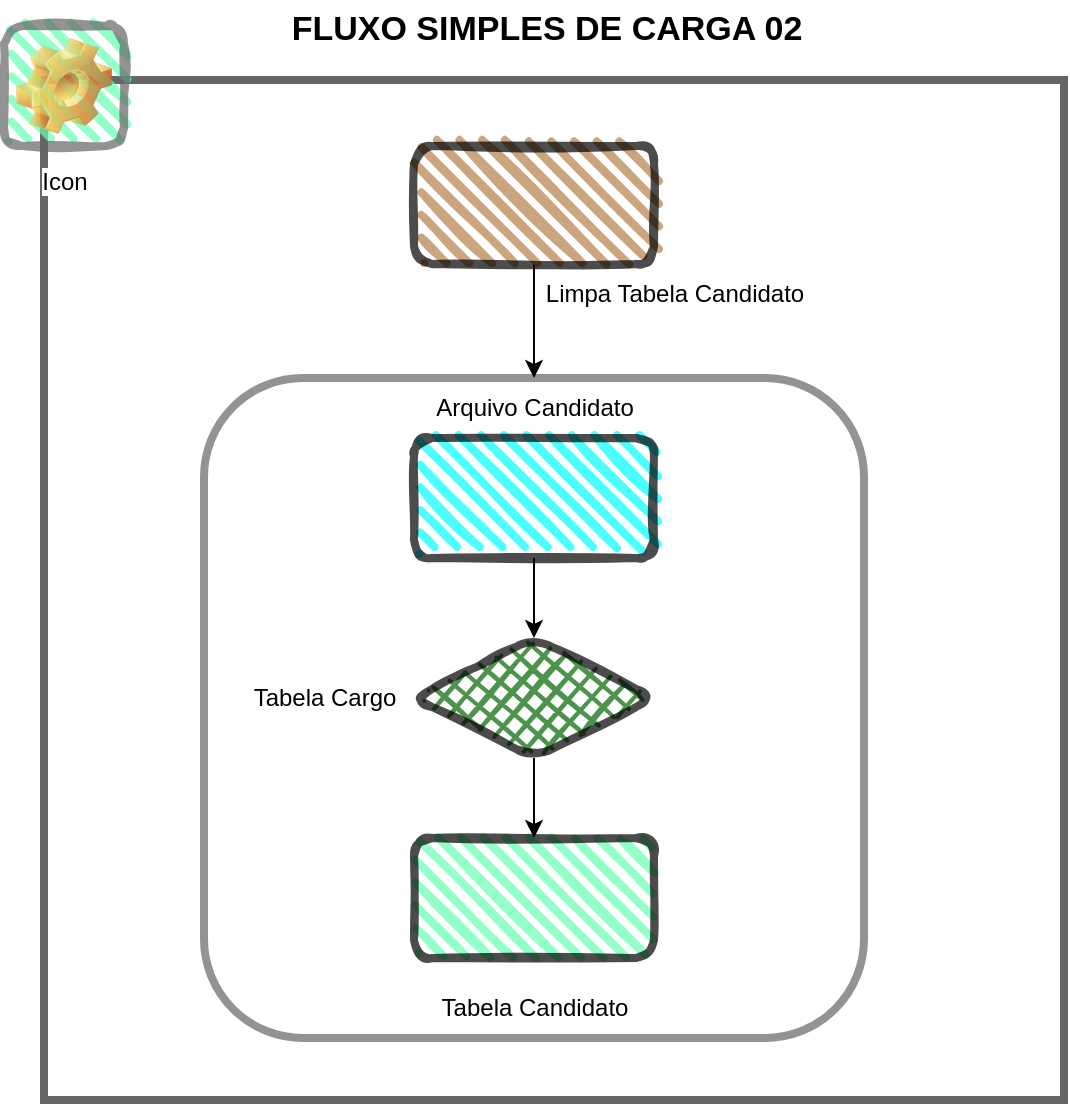 <mxfile version="20.8.3" type="github">
  <diagram name="Page-1" id="c7558073-3199-34d8-9f00-42111426c3f3">
    <mxGraphModel dx="967" dy="603" grid="1" gridSize="10" guides="1" tooltips="1" connect="1" arrows="1" fold="1" page="1" pageScale="1" pageWidth="826" pageHeight="1169" background="none" math="0" shadow="0">
      <root>
        <mxCell id="0" />
        <mxCell id="1" parent="0" />
        <mxCell id="KmuU6-aL0oM5qH1PyW8g-114" value="" style="whiteSpace=wrap;html=1;aspect=fixed;rounded=0;fillWeight=4;hachureGap=8;hachureAngle=45;jiggle=1;curveFitting=0.95;strokeColor=#666666;strokeWidth=4;fillColor=#FFFFFF;" vertex="1" parent="1">
          <mxGeometry x="180" y="60" width="510" height="510" as="geometry" />
        </mxCell>
        <mxCell id="KmuU6-aL0oM5qH1PyW8g-115" value="FLUXO SIMPLES DE CARGA 02" style="text;html=1;align=center;verticalAlign=middle;resizable=0;points=[];autosize=1;strokeColor=none;fillColor=default;strokeWidth=2;fontSize=17;fontStyle=1" vertex="1" parent="1">
          <mxGeometry x="291" y="20" width="280" height="30" as="geometry" />
        </mxCell>
        <mxCell id="KmuU6-aL0oM5qH1PyW8g-110" value="" style="whiteSpace=wrap;html=1;aspect=fixed;rounded=1;opacity=70;strokeWidth=4;strokeColor=#666666;" vertex="1" parent="1">
          <mxGeometry x="260" y="209" width="330" height="330" as="geometry" />
        </mxCell>
        <mxCell id="KmuU6-aL0oM5qH1PyW8g-96" value="" style="edgeStyle=orthogonalEdgeStyle;rounded=0;orthogonalLoop=1;jettySize=auto;html=1;" edge="1" parent="1" source="KmuU6-aL0oM5qH1PyW8g-98" target="KmuU6-aL0oM5qH1PyW8g-99">
          <mxGeometry relative="1" as="geometry" />
        </mxCell>
        <mxCell id="KmuU6-aL0oM5qH1PyW8g-98" value="" style="rhombus;whiteSpace=wrap;html=1;strokeWidth=4;fillWeight=-1;hachureGap=8;fillStyle=cross-hatch;fillColor=#006600;sketch=1;rounded=1;opacity=70;" vertex="1" parent="1">
          <mxGeometry x="365" y="339" width="120" height="60" as="geometry" />
        </mxCell>
        <mxCell id="KmuU6-aL0oM5qH1PyW8g-99" value="" style="rounded=1;whiteSpace=wrap;html=1;strokeWidth=4;fillWeight=4;hachureGap=8;hachureAngle=45;fillColor=#66FFB3;sketch=1;opacity=70;" vertex="1" parent="1">
          <mxGeometry x="365" y="439" width="120" height="60" as="geometry" />
        </mxCell>
        <mxCell id="KmuU6-aL0oM5qH1PyW8g-100" value="" style="edgeStyle=orthogonalEdgeStyle;rounded=0;orthogonalLoop=1;jettySize=auto;html=1;" edge="1" parent="1" source="KmuU6-aL0oM5qH1PyW8g-101" target="KmuU6-aL0oM5qH1PyW8g-98">
          <mxGeometry relative="1" as="geometry" />
        </mxCell>
        <mxCell id="KmuU6-aL0oM5qH1PyW8g-101" value="" style="rounded=1;whiteSpace=wrap;html=1;strokeWidth=4;fillWeight=4;hachureGap=8;hachureAngle=45;fillColor=#00FFFF;sketch=1;opacity=70;" vertex="1" parent="1">
          <mxGeometry x="365" y="239" width="120" height="60" as="geometry" />
        </mxCell>
        <mxCell id="KmuU6-aL0oM5qH1PyW8g-103" value="Tabela Candidato" style="text;html=1;align=center;verticalAlign=middle;resizable=0;points=[];autosize=1;strokeColor=none;fillColor=none;rounded=1;" vertex="1" parent="1">
          <mxGeometry x="365" y="509" width="120" height="30" as="geometry" />
        </mxCell>
        <mxCell id="KmuU6-aL0oM5qH1PyW8g-104" value="Arquivo Candidato" style="text;html=1;align=center;verticalAlign=middle;resizable=0;points=[];autosize=1;strokeColor=none;fillColor=none;rounded=1;" vertex="1" parent="1">
          <mxGeometry x="365" y="209" width="120" height="30" as="geometry" />
        </mxCell>
        <mxCell id="KmuU6-aL0oM5qH1PyW8g-105" value="Tabela Cargo" style="text;html=1;align=center;verticalAlign=middle;resizable=0;points=[];autosize=1;strokeColor=none;fillColor=none;rounded=1;" vertex="1" parent="1">
          <mxGeometry x="275" y="354" width="90" height="30" as="geometry" />
        </mxCell>
        <mxCell id="KmuU6-aL0oM5qH1PyW8g-113" style="edgeStyle=orthogonalEdgeStyle;rounded=0;orthogonalLoop=1;jettySize=auto;html=1;" edge="1" parent="1" source="KmuU6-aL0oM5qH1PyW8g-111" target="KmuU6-aL0oM5qH1PyW8g-104">
          <mxGeometry relative="1" as="geometry" />
        </mxCell>
        <mxCell id="KmuU6-aL0oM5qH1PyW8g-111" value="" style="rounded=1;whiteSpace=wrap;html=1;gradientColor=none;sketch=1;curveFitting=0.95;jiggle=1;fillColor=#B57F48;strokeWidth=4;opacity=70;shadow=0;glass=0;perimeterSpacing=0;fillWeight=4;hachureGap=8;hachureAngle=45;" vertex="1" parent="1">
          <mxGeometry x="365" y="93" width="120" height="59" as="geometry" />
        </mxCell>
        <mxCell id="KmuU6-aL0oM5qH1PyW8g-112" value="Limpa Tabela Candidato" style="text;html=1;align=center;verticalAlign=middle;resizable=0;points=[];autosize=1;strokeColor=none;fillColor=none;rounded=1;" vertex="1" parent="1">
          <mxGeometry x="420" y="152" width="150" height="30" as="geometry" />
        </mxCell>
        <mxCell id="KmuU6-aL0oM5qH1PyW8g-119" value="Icon" style="icon;html=1;image=img/clipart/Gear_128x128.png;rounded=1;fillWeight=4;hachureGap=8;hachureAngle=45;strokeColor=#666666;strokeWidth=4;fillColor=#66FFB3;opacity=70;sketch=1;curveFitting=1;jiggle=2;" vertex="1" parent="1">
          <mxGeometry x="160" y="33" width="60" height="60" as="geometry" />
        </mxCell>
      </root>
    </mxGraphModel>
  </diagram>
</mxfile>
